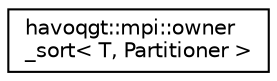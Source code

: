 digraph "Graphical Class Hierarchy"
{
  edge [fontname="Helvetica",fontsize="10",labelfontname="Helvetica",labelfontsize="10"];
  node [fontname="Helvetica",fontsize="10",shape=record];
  rankdir="LR";
  Node1 [label="havoqgt::mpi::owner\l_sort\< T, Partitioner \>",height=0.2,width=0.4,color="black", fillcolor="white", style="filled",URL="$classhavoqgt_1_1mpi_1_1owner__sort.html"];
}
